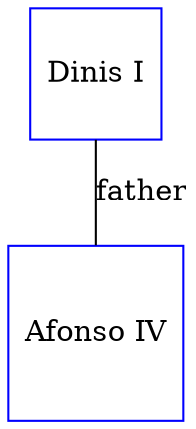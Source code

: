 digraph D {
    edge [dir=none];    node [shape=box];    "010357"   [label="Afonso IV", shape=box, regular=1, color="blue"] ;
"010479"   [label="Dinis I", shape=box, regular=1, color="blue"] ;
010479->010357 [label="father",arrowsize=0.0]; 
}
